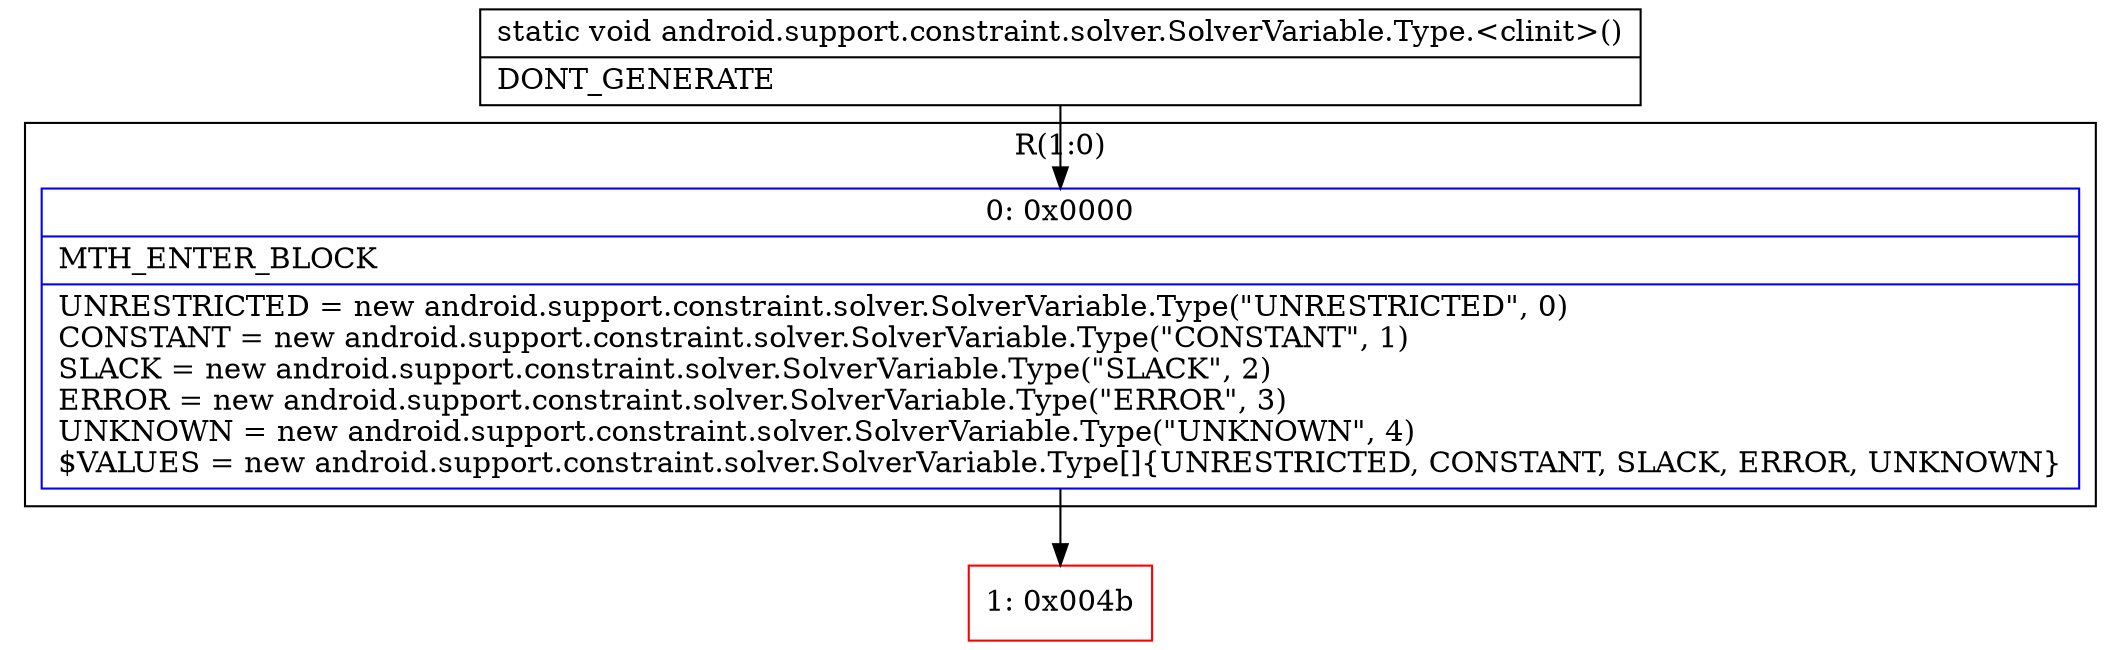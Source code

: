 digraph "CFG forandroid.support.constraint.solver.SolverVariable.Type.\<clinit\>()V" {
subgraph cluster_Region_1183215286 {
label = "R(1:0)";
node [shape=record,color=blue];
Node_0 [shape=record,label="{0\:\ 0x0000|MTH_ENTER_BLOCK\l|UNRESTRICTED = new android.support.constraint.solver.SolverVariable.Type(\"UNRESTRICTED\", 0)\lCONSTANT = new android.support.constraint.solver.SolverVariable.Type(\"CONSTANT\", 1)\lSLACK = new android.support.constraint.solver.SolverVariable.Type(\"SLACK\", 2)\lERROR = new android.support.constraint.solver.SolverVariable.Type(\"ERROR\", 3)\lUNKNOWN = new android.support.constraint.solver.SolverVariable.Type(\"UNKNOWN\", 4)\l$VALUES = new android.support.constraint.solver.SolverVariable.Type[]\{UNRESTRICTED, CONSTANT, SLACK, ERROR, UNKNOWN\}\l}"];
}
Node_1 [shape=record,color=red,label="{1\:\ 0x004b}"];
MethodNode[shape=record,label="{static void android.support.constraint.solver.SolverVariable.Type.\<clinit\>()  | DONT_GENERATE\l}"];
MethodNode -> Node_0;
Node_0 -> Node_1;
}

